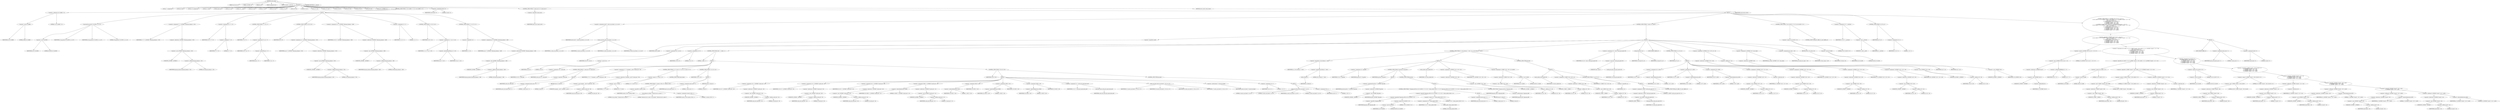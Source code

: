 digraph cache_insert {  
"1000121" [label = "(METHOD,cache_insert)" ]
"1000122" [label = "(PARAM,const char *a1)" ]
"1000123" [label = "(PARAM,_DWORD *a2)" ]
"1000124" [label = "(PARAM,int a3)" ]
"1000125" [label = "(PARAM,unsigned int a4)" ]
"1000126" [label = "(PARAM,unsigned __int16 a5)" ]
"1000127" [label = "(BLOCK,,)" ]
"1000128" [label = "(LOCAL,v7: unsigned int)" ]
"1000129" [label = "(LOCAL,v8: bool)" ]
"1000130" [label = "(LOCAL,v10: unsigned int)" ]
"1000131" [label = "(LOCAL,v11: bool)" ]
"1000132" [label = "(LOCAL,result: int)" ]
"1000133" [label = "(LOCAL,v14: int)" ]
"1000134" [label = "(LOCAL,v15: __int16)" ]
"1000135" [label = "(LOCAL,v16: int)" ]
"1000136" [label = "(LOCAL,v17: int)" ]
"1000137" [label = "(LOCAL,v18: int)" ]
"1000138" [label = "(LOCAL,v19: int)" ]
"1000139" [label = "(LOCAL,v20: int)" ]
"1000140" [label = "(LOCAL,v21: int)" ]
"1000141" [label = "(LOCAL,v22: int)" ]
"1000142" [label = "(LOCAL,v23: char *)" ]
"1000143" [label = "(LOCAL,v24: int)" ]
"1000144" [label = "(LOCAL,v25: int)" ]
"1000145" [label = "(LOCAL,v26: int)" ]
"1000146" [label = "(LOCAL,v29: int)" ]
"1000147" [label = "(LOCAL,v30: _DWORD [ 4 ])" ]
"1000148" [label = "(CONTROL_STRUCTURE,if ( (a5 & 0x980) != 0 ),if ( (a5 & 0x980) != 0 ))" ]
"1000149" [label = "(<operator>.notEquals,(a5 & 0x980) != 0)" ]
"1000150" [label = "(<operator>.and,a5 & 0x980)" ]
"1000151" [label = "(IDENTIFIER,a5,a5 & 0x980)" ]
"1000152" [label = "(LITERAL,0x980,a5 & 0x980)" ]
"1000153" [label = "(LITERAL,0,(a5 & 0x980) != 0)" ]
"1000154" [label = "(BLOCK,,)" ]
"1000155" [label = "(log_query,log_query(a5 | 0x10000, a1, a2, 0))" ]
"1000156" [label = "(<operator>.or,a5 | 0x10000)" ]
"1000157" [label = "(IDENTIFIER,a5,a5 | 0x10000)" ]
"1000158" [label = "(LITERAL,0x10000,a5 | 0x10000)" ]
"1000159" [label = "(IDENTIFIER,a1,log_query(a5 | 0x10000, a1, a2, 0))" ]
"1000160" [label = "(IDENTIFIER,a2,log_query(a5 | 0x10000, a1, a2, 0))" ]
"1000161" [label = "(LITERAL,0,log_query(a5 | 0x10000, a1, a2, 0))" ]
"1000162" [label = "(<operator>.assignment,v7 = *(_DWORD *)(dnsmasq_daemon + 252))" ]
"1000163" [label = "(IDENTIFIER,v7,v7 = *(_DWORD *)(dnsmasq_daemon + 252))" ]
"1000164" [label = "(<operator>.indirection,*(_DWORD *)(dnsmasq_daemon + 252))" ]
"1000165" [label = "(<operator>.cast,(_DWORD *)(dnsmasq_daemon + 252))" ]
"1000166" [label = "(UNKNOWN,_DWORD *,_DWORD *)" ]
"1000167" [label = "(<operator>.addition,dnsmasq_daemon + 252)" ]
"1000168" [label = "(IDENTIFIER,dnsmasq_daemon,dnsmasq_daemon + 252)" ]
"1000169" [label = "(LITERAL,252,dnsmasq_daemon + 252)" ]
"1000170" [label = "(<operator>.assignment,v8 = v7 != 0)" ]
"1000171" [label = "(IDENTIFIER,v8,v8 = v7 != 0)" ]
"1000172" [label = "(<operator>.notEquals,v7 != 0)" ]
"1000173" [label = "(IDENTIFIER,v7,v7 != 0)" ]
"1000174" [label = "(LITERAL,0,v7 != 0)" ]
"1000175" [label = "(CONTROL_STRUCTURE,if ( v7 ),if ( v7 ))" ]
"1000176" [label = "(IDENTIFIER,v7,if ( v7 ))" ]
"1000177" [label = "(<operator>.assignment,v8 = a4 > v7)" ]
"1000178" [label = "(IDENTIFIER,v8,v8 = a4 > v7)" ]
"1000179" [label = "(<operator>.greaterThan,a4 > v7)" ]
"1000180" [label = "(IDENTIFIER,a4,a4 > v7)" ]
"1000181" [label = "(IDENTIFIER,v7,a4 > v7)" ]
"1000182" [label = "(CONTROL_STRUCTURE,if ( v8 ),if ( v8 ))" ]
"1000183" [label = "(IDENTIFIER,v8,if ( v8 ))" ]
"1000184" [label = "(<operator>.assignment,a4 = *(_DWORD *)(dnsmasq_daemon + 252))" ]
"1000185" [label = "(IDENTIFIER,a4,a4 = *(_DWORD *)(dnsmasq_daemon + 252))" ]
"1000186" [label = "(<operator>.indirection,*(_DWORD *)(dnsmasq_daemon + 252))" ]
"1000187" [label = "(<operator>.cast,(_DWORD *)(dnsmasq_daemon + 252))" ]
"1000188" [label = "(UNKNOWN,_DWORD *,_DWORD *)" ]
"1000189" [label = "(<operator>.addition,dnsmasq_daemon + 252)" ]
"1000190" [label = "(IDENTIFIER,dnsmasq_daemon,dnsmasq_daemon + 252)" ]
"1000191" [label = "(LITERAL,252,dnsmasq_daemon + 252)" ]
"1000192" [label = "(<operator>.assignment,v10 = *(_DWORD *)(dnsmasq_daemon + 248))" ]
"1000193" [label = "(IDENTIFIER,v10,v10 = *(_DWORD *)(dnsmasq_daemon + 248))" ]
"1000194" [label = "(<operator>.indirection,*(_DWORD *)(dnsmasq_daemon + 248))" ]
"1000195" [label = "(<operator>.cast,(_DWORD *)(dnsmasq_daemon + 248))" ]
"1000196" [label = "(UNKNOWN,_DWORD *,_DWORD *)" ]
"1000197" [label = "(<operator>.addition,dnsmasq_daemon + 248)" ]
"1000198" [label = "(IDENTIFIER,dnsmasq_daemon,dnsmasq_daemon + 248)" ]
"1000199" [label = "(LITERAL,248,dnsmasq_daemon + 248)" ]
"1000200" [label = "(<operator>.assignment,v11 = 1)" ]
"1000201" [label = "(IDENTIFIER,v11,v11 = 1)" ]
"1000202" [label = "(LITERAL,1,v11 = 1)" ]
"1000203" [label = "(CONTROL_STRUCTURE,if ( v10 ),if ( v10 ))" ]
"1000204" [label = "(IDENTIFIER,v10,if ( v10 ))" ]
"1000205" [label = "(<operator>.assignment,v11 = a4 >= v10)" ]
"1000206" [label = "(IDENTIFIER,v11,v11 = a4 >= v10)" ]
"1000207" [label = "(<operator>.greaterEqualsThan,a4 >= v10)" ]
"1000208" [label = "(IDENTIFIER,a4,a4 >= v10)" ]
"1000209" [label = "(IDENTIFIER,v10,a4 >= v10)" ]
"1000210" [label = "(CONTROL_STRUCTURE,if ( !v11 ),if ( !v11 ))" ]
"1000211" [label = "(<operator>.logicalNot,!v11)" ]
"1000212" [label = "(IDENTIFIER,v11,!v11)" ]
"1000213" [label = "(<operator>.assignment,a4 = *(_DWORD *)(dnsmasq_daemon + 248))" ]
"1000214" [label = "(IDENTIFIER,a4,a4 = *(_DWORD *)(dnsmasq_daemon + 248))" ]
"1000215" [label = "(<operator>.indirection,*(_DWORD *)(dnsmasq_daemon + 248))" ]
"1000216" [label = "(<operator>.cast,(_DWORD *)(dnsmasq_daemon + 248))" ]
"1000217" [label = "(UNKNOWN,_DWORD *,_DWORD *)" ]
"1000218" [label = "(<operator>.addition,dnsmasq_daemon + 248)" ]
"1000219" [label = "(IDENTIFIER,dnsmasq_daemon,dnsmasq_daemon + 248)" ]
"1000220" [label = "(LITERAL,248,dnsmasq_daemon + 248)" ]
"1000221" [label = "(<operator>.assignment,result = 0)" ]
"1000222" [label = "(IDENTIFIER,result,result = 0)" ]
"1000223" [label = "(LITERAL,0,result = 0)" ]
"1000224" [label = "(CONTROL_STRUCTURE,if ( !insert_error ),if ( !insert_error ))" ]
"1000225" [label = "(<operator>.logicalNot,!insert_error)" ]
"1000226" [label = "(IDENTIFIER,insert_error,!insert_error)" ]
"1000227" [label = "(BLOCK,,)" ]
"1000228" [label = "(<operator>.assignment,result = cache_scan_free(a1, a2, a3, a5))" ]
"1000229" [label = "(IDENTIFIER,result,result = cache_scan_free(a1, a2, a3, a5))" ]
"1000230" [label = "(cache_scan_free,cache_scan_free(a1, a2, a3, a5))" ]
"1000231" [label = "(IDENTIFIER,a1,cache_scan_free(a1, a2, a3, a5))" ]
"1000232" [label = "(IDENTIFIER,a2,cache_scan_free(a1, a2, a3, a5))" ]
"1000233" [label = "(IDENTIFIER,a3,cache_scan_free(a1, a2, a3, a5))" ]
"1000234" [label = "(IDENTIFIER,a5,cache_scan_free(a1, a2, a3, a5))" ]
"1000235" [label = "(CONTROL_STRUCTURE,if ( !result ),if ( !result ))" ]
"1000236" [label = "(<operator>.logicalNot,!result)" ]
"1000237" [label = "(IDENTIFIER,result,!result)" ]
"1000238" [label = "(BLOCK,,)" ]
"1000239" [label = "(<operator>.assignment,v29 = a5 & 4)" ]
"1000240" [label = "(IDENTIFIER,v29,v29 = a5 & 4)" ]
"1000241" [label = "(<operator>.and,a5 & 4)" ]
"1000242" [label = "(IDENTIFIER,a5,a5 & 4)" ]
"1000243" [label = "(LITERAL,4,a5 & 4)" ]
"1000244" [label = "(<operator>.assignment,v14 = 0)" ]
"1000245" [label = "(IDENTIFIER,v14,v14 = 0)" ]
"1000246" [label = "(LITERAL,0,v14 = 0)" ]
"1000247" [label = "(CONTROL_STRUCTURE,while ( 1 ),while ( 1 ))" ]
"1000248" [label = "(LITERAL,1,while ( 1 ))" ]
"1000249" [label = "(BLOCK,,)" ]
"1000250" [label = "(<operator>.assignment,v16 = cache_tail)" ]
"1000251" [label = "(IDENTIFIER,v16,v16 = cache_tail)" ]
"1000252" [label = "(IDENTIFIER,cache_tail,v16 = cache_tail)" ]
"1000253" [label = "(CONTROL_STRUCTURE,if ( !cache_tail ),if ( !cache_tail ))" ]
"1000254" [label = "(<operator>.logicalNot,!cache_tail)" ]
"1000255" [label = "(IDENTIFIER,cache_tail,!cache_tail)" ]
"1000256" [label = "(BLOCK,,)" ]
"1000257" [label = "(<operator>.assignment,insert_error = 1)" ]
"1000258" [label = "(IDENTIFIER,insert_error,insert_error = 1)" ]
"1000259" [label = "(LITERAL,1,insert_error = 1)" ]
"1000260" [label = "(RETURN,return 0;,return 0;)" ]
"1000261" [label = "(LITERAL,0,return 0;)" ]
"1000262" [label = "(<operator>.assignment,v17 = *(unsigned __int16 *)(cache_tail + 36))" ]
"1000263" [label = "(IDENTIFIER,v17,v17 = *(unsigned __int16 *)(cache_tail + 36))" ]
"1000264" [label = "(<operator>.indirection,*(unsigned __int16 *)(cache_tail + 36))" ]
"1000265" [label = "(<operator>.cast,(unsigned __int16 *)(cache_tail + 36))" ]
"1000266" [label = "(UNKNOWN,unsigned __int16 *,unsigned __int16 *)" ]
"1000267" [label = "(<operator>.addition,cache_tail + 36)" ]
"1000268" [label = "(IDENTIFIER,cache_tail,cache_tail + 36)" ]
"1000269" [label = "(LITERAL,36,cache_tail + 36)" ]
"1000270" [label = "(CONTROL_STRUCTURE,if ( (v17 & 0xC) == 0 ),if ( (v17 & 0xC) == 0 ))" ]
"1000271" [label = "(<operator>.equals,(v17 & 0xC) == 0)" ]
"1000272" [label = "(<operator>.and,v17 & 0xC)" ]
"1000273" [label = "(IDENTIFIER,v17,v17 & 0xC)" ]
"1000274" [label = "(LITERAL,0xC,v17 & 0xC)" ]
"1000275" [label = "(LITERAL,0,(v17 & 0xC) == 0)" ]
"1000276" [label = "(CONTROL_STRUCTURE,break;,break;)" ]
"1000277" [label = "(CONTROL_STRUCTURE,if ( v14 ),if ( v14 ))" ]
"1000278" [label = "(IDENTIFIER,v14,if ( v14 ))" ]
"1000279" [label = "(BLOCK,,)" ]
"1000280" [label = "(CONTROL_STRUCTURE,if ( !warned_11054 ),if ( !warned_11054 ))" ]
"1000281" [label = "(<operator>.logicalNot,!warned_11054)" ]
"1000282" [label = "(IDENTIFIER,warned_11054,!warned_11054)" ]
"1000283" [label = "(BLOCK,,)" ]
"1000284" [label = "(my_syslog,my_syslog(3, \"Internal error in cache.\"))" ]
"1000285" [label = "(LITERAL,3,my_syslog(3, \"Internal error in cache.\"))" ]
"1000286" [label = "(LITERAL,\"Internal error in cache.\",my_syslog(3, \"Internal error in cache.\"))" ]
"1000287" [label = "(<operator>.assignment,warned_11054 = 1)" ]
"1000288" [label = "(IDENTIFIER,warned_11054,warned_11054 = 1)" ]
"1000289" [label = "(LITERAL,1,warned_11054 = 1)" ]
"1000290" [label = "(<operator>.assignment,insert_error = 1)" ]
"1000291" [label = "(IDENTIFIER,insert_error,insert_error = 1)" ]
"1000292" [label = "(LITERAL,1,insert_error = 1)" ]
"1000293" [label = "(RETURN,return 0;,return 0;)" ]
"1000294" [label = "(LITERAL,0,return 0;)" ]
"1000295" [label = "(CONTROL_STRUCTURE,if ( v29 ),if ( v29 ))" ]
"1000296" [label = "(IDENTIFIER,v29,if ( v29 ))" ]
"1000297" [label = "(BLOCK,,)" ]
"1000298" [label = "(<operator>.assignment,v18 = *(_DWORD *)(cache_tail + 16))" ]
"1000299" [label = "(IDENTIFIER,v18,v18 = *(_DWORD *)(cache_tail + 16))" ]
"1000300" [label = "(<operator>.indirection,*(_DWORD *)(cache_tail + 16))" ]
"1000301" [label = "(<operator>.cast,(_DWORD *)(cache_tail + 16))" ]
"1000302" [label = "(UNKNOWN,_DWORD *,_DWORD *)" ]
"1000303" [label = "(<operator>.addition,cache_tail + 16)" ]
"1000304" [label = "(IDENTIFIER,cache_tail,cache_tail + 16)" ]
"1000305" [label = "(LITERAL,16,cache_tail + 16)" ]
"1000306" [label = "(<operator>.assignment,v19 = *(_DWORD *)(cache_tail + 20))" ]
"1000307" [label = "(IDENTIFIER,v19,v19 = *(_DWORD *)(cache_tail + 20))" ]
"1000308" [label = "(<operator>.indirection,*(_DWORD *)(cache_tail + 20))" ]
"1000309" [label = "(<operator>.cast,(_DWORD *)(cache_tail + 20))" ]
"1000310" [label = "(UNKNOWN,_DWORD *,_DWORD *)" ]
"1000311" [label = "(<operator>.addition,cache_tail + 20)" ]
"1000312" [label = "(IDENTIFIER,cache_tail,cache_tail + 20)" ]
"1000313" [label = "(LITERAL,20,cache_tail + 20)" ]
"1000314" [label = "(<operator>.assignment,v20 = *(_DWORD *)(cache_tail + 24))" ]
"1000315" [label = "(IDENTIFIER,v20,v20 = *(_DWORD *)(cache_tail + 24))" ]
"1000316" [label = "(<operator>.indirection,*(_DWORD *)(cache_tail + 24))" ]
"1000317" [label = "(<operator>.cast,(_DWORD *)(cache_tail + 24))" ]
"1000318" [label = "(UNKNOWN,_DWORD *,_DWORD *)" ]
"1000319" [label = "(<operator>.addition,cache_tail + 24)" ]
"1000320" [label = "(IDENTIFIER,cache_tail,cache_tail + 24)" ]
"1000321" [label = "(LITERAL,24,cache_tail + 24)" ]
"1000322" [label = "(<operator>.assignment,v30[0] = *(_DWORD *)(cache_tail + 12))" ]
"1000323" [label = "(<operator>.indirectIndexAccess,v30[0])" ]
"1000324" [label = "(IDENTIFIER,v30,v30[0] = *(_DWORD *)(cache_tail + 12))" ]
"1000325" [label = "(LITERAL,0,v30[0] = *(_DWORD *)(cache_tail + 12))" ]
"1000326" [label = "(<operator>.indirection,*(_DWORD *)(cache_tail + 12))" ]
"1000327" [label = "(<operator>.cast,(_DWORD *)(cache_tail + 12))" ]
"1000328" [label = "(UNKNOWN,_DWORD *,_DWORD *)" ]
"1000329" [label = "(<operator>.addition,cache_tail + 12)" ]
"1000330" [label = "(IDENTIFIER,cache_tail,cache_tail + 12)" ]
"1000331" [label = "(LITERAL,12,cache_tail + 12)" ]
"1000332" [label = "(<operator>.assignment,v30[1] = v18)" ]
"1000333" [label = "(<operator>.indirectIndexAccess,v30[1])" ]
"1000334" [label = "(IDENTIFIER,v30,v30[1] = v18)" ]
"1000335" [label = "(LITERAL,1,v30[1] = v18)" ]
"1000336" [label = "(IDENTIFIER,v18,v30[1] = v18)" ]
"1000337" [label = "(<operator>.assignment,v30[2] = v19)" ]
"1000338" [label = "(<operator>.indirectIndexAccess,v30[2])" ]
"1000339" [label = "(IDENTIFIER,v30,v30[2] = v19)" ]
"1000340" [label = "(LITERAL,2,v30[2] = v19)" ]
"1000341" [label = "(IDENTIFIER,v19,v30[2] = v19)" ]
"1000342" [label = "(<operator>.assignment,v30[3] = v20)" ]
"1000343" [label = "(<operator>.indirectIndexAccess,v30[3])" ]
"1000344" [label = "(IDENTIFIER,v30,v30[3] = v20)" ]
"1000345" [label = "(LITERAL,3,v30[3] = v20)" ]
"1000346" [label = "(IDENTIFIER,v20,v30[3] = v20)" ]
"1000347" [label = "(<operator>.assignment,v21 = cache_get_name(cache_tail))" ]
"1000348" [label = "(IDENTIFIER,v21,v21 = cache_get_name(cache_tail))" ]
"1000349" [label = "(cache_get_name,cache_get_name(cache_tail))" ]
"1000350" [label = "(IDENTIFIER,cache_tail,cache_get_name(cache_tail))" ]
"1000351" [label = "(cache_scan_free,cache_scan_free(v21, v30, a3, v17))" ]
"1000352" [label = "(IDENTIFIER,v21,cache_scan_free(v21, v30, a3, v17))" ]
"1000353" [label = "(IDENTIFIER,v30,cache_scan_free(v21, v30, a3, v17))" ]
"1000354" [label = "(IDENTIFIER,a3,cache_scan_free(v21, v30, a3, v17))" ]
"1000355" [label = "(IDENTIFIER,v17,cache_scan_free(v21, v30, a3, v17))" ]
"1000356" [label = "(<operator>.preIncrement,++cache_live_freed)" ]
"1000357" [label = "(IDENTIFIER,cache_live_freed,++cache_live_freed)" ]
"1000358" [label = "(<operator>.assignment,v14 = 1)" ]
"1000359" [label = "(IDENTIFIER,v14,v14 = 1)" ]
"1000360" [label = "(LITERAL,1,v14 = 1)" ]
"1000361" [label = "(CONTROL_STRUCTURE,else,else)" ]
"1000362" [label = "(BLOCK,,)" ]
"1000363" [label = "(cache_scan_free,cache_scan_free(0, 0, a3, 0))" ]
"1000364" [label = "(LITERAL,0,cache_scan_free(0, 0, a3, 0))" ]
"1000365" [label = "(LITERAL,0,cache_scan_free(0, 0, a3, 0))" ]
"1000366" [label = "(IDENTIFIER,a3,cache_scan_free(0, 0, a3, 0))" ]
"1000367" [label = "(LITERAL,0,cache_scan_free(0, 0, a3, 0))" ]
"1000368" [label = "(<operator>.assignment,v29 = 1)" ]
"1000369" [label = "(IDENTIFIER,v29,v29 = 1)" ]
"1000370" [label = "(LITERAL,1,v29 = 1)" ]
"1000371" [label = "(CONTROL_STRUCTURE,if ( a1 && strlen(a1) > 0x31 ),if ( a1 && strlen(a1) > 0x31 ))" ]
"1000372" [label = "(<operator>.logicalAnd,a1 && strlen(a1) > 0x31)" ]
"1000373" [label = "(IDENTIFIER,a1,a1 && strlen(a1) > 0x31)" ]
"1000374" [label = "(<operator>.greaterThan,strlen(a1) > 0x31)" ]
"1000375" [label = "(strlen,strlen(a1))" ]
"1000376" [label = "(IDENTIFIER,a1,strlen(a1))" ]
"1000377" [label = "(LITERAL,0x31,strlen(a1) > 0x31)" ]
"1000378" [label = "(BLOCK,,)" ]
"1000379" [label = "(<operator>.assignment,v22 = big_free)" ]
"1000380" [label = "(IDENTIFIER,v22,v22 = big_free)" ]
"1000381" [label = "(IDENTIFIER,big_free,v22 = big_free)" ]
"1000382" [label = "(CONTROL_STRUCTURE,if ( big_free ),if ( big_free ))" ]
"1000383" [label = "(IDENTIFIER,big_free,if ( big_free ))" ]
"1000384" [label = "(BLOCK,,)" ]
"1000385" [label = "(<operator>.assignment,big_free = *(_DWORD *)big_free)" ]
"1000386" [label = "(IDENTIFIER,big_free,big_free = *(_DWORD *)big_free)" ]
"1000387" [label = "(<operator>.indirection,*(_DWORD *)big_free)" ]
"1000388" [label = "(<operator>.cast,(_DWORD *)big_free)" ]
"1000389" [label = "(UNKNOWN,_DWORD *,_DWORD *)" ]
"1000390" [label = "(IDENTIFIER,big_free,(_DWORD *)big_free)" ]
"1000391" [label = "(CONTROL_STRUCTURE,else,else)" ]
"1000392" [label = "(BLOCK,,)" ]
"1000393" [label = "(CONTROL_STRUCTURE,if ( !bignames_left && (a5 & 0x5000) == 0 || (v22 = whine_malloc(1028)) == 0 ),if ( !bignames_left && (a5 & 0x5000) == 0 || (v22 = whine_malloc(1028)) == 0 ))" ]
"1000394" [label = "(<operator>.logicalOr,!bignames_left && (a5 & 0x5000) == 0 || (v22 = whine_malloc(1028)) == 0)" ]
"1000395" [label = "(<operator>.logicalAnd,!bignames_left && (a5 & 0x5000) == 0)" ]
"1000396" [label = "(<operator>.logicalNot,!bignames_left)" ]
"1000397" [label = "(IDENTIFIER,bignames_left,!bignames_left)" ]
"1000398" [label = "(<operator>.equals,(a5 & 0x5000) == 0)" ]
"1000399" [label = "(<operator>.and,a5 & 0x5000)" ]
"1000400" [label = "(IDENTIFIER,a5,a5 & 0x5000)" ]
"1000401" [label = "(LITERAL,0x5000,a5 & 0x5000)" ]
"1000402" [label = "(LITERAL,0,(a5 & 0x5000) == 0)" ]
"1000403" [label = "(<operator>.equals,(v22 = whine_malloc(1028)) == 0)" ]
"1000404" [label = "(<operator>.assignment,v22 = whine_malloc(1028))" ]
"1000405" [label = "(IDENTIFIER,v22,v22 = whine_malloc(1028))" ]
"1000406" [label = "(whine_malloc,whine_malloc(1028))" ]
"1000407" [label = "(LITERAL,1028,whine_malloc(1028))" ]
"1000408" [label = "(LITERAL,0,(v22 = whine_malloc(1028)) == 0)" ]
"1000409" [label = "(BLOCK,,)" ]
"1000410" [label = "(<operator>.assignment,insert_error = 1)" ]
"1000411" [label = "(IDENTIFIER,insert_error,insert_error = 1)" ]
"1000412" [label = "(LITERAL,1,insert_error = 1)" ]
"1000413" [label = "(RETURN,return 0;,return 0;)" ]
"1000414" [label = "(LITERAL,0,return 0;)" ]
"1000415" [label = "(CONTROL_STRUCTURE,if ( bignames_left ),if ( bignames_left ))" ]
"1000416" [label = "(IDENTIFIER,bignames_left,if ( bignames_left ))" ]
"1000417" [label = "(<operator>.preDecrement,--bignames_left)" ]
"1000418" [label = "(IDENTIFIER,bignames_left,--bignames_left)" ]
"1000419" [label = "(cache_unlink,cache_unlink(v16))" ]
"1000420" [label = "(IDENTIFIER,v16,cache_unlink(v16))" ]
"1000421" [label = "(<operator>.assignment,*(_DWORD *)(v16 + 40) = v22)" ]
"1000422" [label = "(<operator>.indirection,*(_DWORD *)(v16 + 40))" ]
"1000423" [label = "(<operator>.cast,(_DWORD *)(v16 + 40))" ]
"1000424" [label = "(UNKNOWN,_DWORD *,_DWORD *)" ]
"1000425" [label = "(<operator>.addition,v16 + 40)" ]
"1000426" [label = "(IDENTIFIER,v16,v16 + 40)" ]
"1000427" [label = "(LITERAL,40,v16 + 40)" ]
"1000428" [label = "(IDENTIFIER,v22,*(_DWORD *)(v16 + 40) = v22)" ]
"1000429" [label = "(<operator>.assignment,*(_WORD *)(v16 + 36) = a5 | 0x200)" ]
"1000430" [label = "(<operator>.indirection,*(_WORD *)(v16 + 36))" ]
"1000431" [label = "(<operator>.cast,(_WORD *)(v16 + 36))" ]
"1000432" [label = "(UNKNOWN,_WORD *,_WORD *)" ]
"1000433" [label = "(<operator>.addition,v16 + 36)" ]
"1000434" [label = "(IDENTIFIER,v16,v16 + 36)" ]
"1000435" [label = "(LITERAL,36,v16 + 36)" ]
"1000436" [label = "(<operator>.or,a5 | 0x200)" ]
"1000437" [label = "(IDENTIFIER,a5,a5 | 0x200)" ]
"1000438" [label = "(LITERAL,0x200,a5 | 0x200)" ]
"1000439" [label = "(CONTROL_STRUCTURE,else,else)" ]
"1000440" [label = "(BLOCK,,)" ]
"1000441" [label = "(cache_unlink,cache_unlink(v16))" ]
"1000442" [label = "(IDENTIFIER,v16,cache_unlink(v16))" ]
"1000443" [label = "(<operator>.assignment,*(_WORD *)(v16 + 36) = a5)" ]
"1000444" [label = "(<operator>.indirection,*(_WORD *)(v16 + 36))" ]
"1000445" [label = "(<operator>.cast,(_WORD *)(v16 + 36))" ]
"1000446" [label = "(UNKNOWN,_WORD *,_WORD *)" ]
"1000447" [label = "(<operator>.addition,v16 + 36)" ]
"1000448" [label = "(IDENTIFIER,v16,v16 + 36)" ]
"1000449" [label = "(LITERAL,36,v16 + 36)" ]
"1000450" [label = "(IDENTIFIER,a5,*(_WORD *)(v16 + 36) = a5)" ]
"1000451" [label = "(CONTROL_STRUCTURE,if ( !a1 ),if ( !a1 ))" ]
"1000452" [label = "(<operator>.logicalNot,!a1)" ]
"1000453" [label = "(IDENTIFIER,a1,!a1)" ]
"1000454" [label = "(BLOCK,,)" ]
"1000455" [label = "(<operator>.assignment,*(_BYTE *)cache_get_name(v16) = 0)" ]
"1000456" [label = "(<operator>.indirection,*(_BYTE *)cache_get_name(v16))" ]
"1000457" [label = "(<operator>.cast,(_BYTE *)cache_get_name(v16))" ]
"1000458" [label = "(UNKNOWN,_BYTE *,_BYTE *)" ]
"1000459" [label = "(cache_get_name,cache_get_name(v16))" ]
"1000460" [label = "(IDENTIFIER,v16,cache_get_name(v16))" ]
"1000461" [label = "(LITERAL,0,*(_BYTE *)cache_get_name(v16) = 0)" ]
"1000462" [label = "(CONTROL_STRUCTURE,goto LABEL_55;,goto LABEL_55;)" ]
"1000463" [label = "(<operator>.assignment,v23 = (char *)cache_get_name(v16))" ]
"1000464" [label = "(IDENTIFIER,v23,v23 = (char *)cache_get_name(v16))" ]
"1000465" [label = "(<operator>.cast,(char *)cache_get_name(v16))" ]
"1000466" [label = "(UNKNOWN,char *,char *)" ]
"1000467" [label = "(cache_get_name,cache_get_name(v16))" ]
"1000468" [label = "(IDENTIFIER,v16,cache_get_name(v16))" ]
"1000469" [label = "(strcpy,strcpy(v23, a1))" ]
"1000470" [label = "(IDENTIFIER,v23,strcpy(v23, a1))" ]
"1000471" [label = "(IDENTIFIER,a1,strcpy(v23, a1))" ]
"1000472" [label = "(JUMP_TARGET,LABEL_55)" ]
"1000473" [label = "(CONTROL_STRUCTURE,if ( a2 ),if ( a2 ))" ]
"1000474" [label = "(IDENTIFIER,a2,if ( a2 ))" ]
"1000475" [label = "(BLOCK,,)" ]
"1000476" [label = "(<operator>.assignment,v24 = a2[1])" ]
"1000477" [label = "(IDENTIFIER,v24,v24 = a2[1])" ]
"1000478" [label = "(<operator>.indirectIndexAccess,a2[1])" ]
"1000479" [label = "(IDENTIFIER,a2,v24 = a2[1])" ]
"1000480" [label = "(LITERAL,1,v24 = a2[1])" ]
"1000481" [label = "(<operator>.assignment,v25 = a2[2])" ]
"1000482" [label = "(IDENTIFIER,v25,v25 = a2[2])" ]
"1000483" [label = "(<operator>.indirectIndexAccess,a2[2])" ]
"1000484" [label = "(IDENTIFIER,a2,v25 = a2[2])" ]
"1000485" [label = "(LITERAL,2,v25 = a2[2])" ]
"1000486" [label = "(<operator>.assignment,v26 = a2[3])" ]
"1000487" [label = "(IDENTIFIER,v26,v26 = a2[3])" ]
"1000488" [label = "(<operator>.indirectIndexAccess,a2[3])" ]
"1000489" [label = "(IDENTIFIER,a2,v26 = a2[3])" ]
"1000490" [label = "(LITERAL,3,v26 = a2[3])" ]
"1000491" [label = "(<operator>.assignment,*(_DWORD *)(v16 + 12) = *a2)" ]
"1000492" [label = "(<operator>.indirection,*(_DWORD *)(v16 + 12))" ]
"1000493" [label = "(<operator>.cast,(_DWORD *)(v16 + 12))" ]
"1000494" [label = "(UNKNOWN,_DWORD *,_DWORD *)" ]
"1000495" [label = "(<operator>.addition,v16 + 12)" ]
"1000496" [label = "(IDENTIFIER,v16,v16 + 12)" ]
"1000497" [label = "(LITERAL,12,v16 + 12)" ]
"1000498" [label = "(<operator>.indirection,*a2)" ]
"1000499" [label = "(IDENTIFIER,a2,*(_DWORD *)(v16 + 12) = *a2)" ]
"1000500" [label = "(<operator>.assignment,*(_DWORD *)(v16 + 16) = v24)" ]
"1000501" [label = "(<operator>.indirection,*(_DWORD *)(v16 + 16))" ]
"1000502" [label = "(<operator>.cast,(_DWORD *)(v16 + 16))" ]
"1000503" [label = "(UNKNOWN,_DWORD *,_DWORD *)" ]
"1000504" [label = "(<operator>.addition,v16 + 16)" ]
"1000505" [label = "(IDENTIFIER,v16,v16 + 16)" ]
"1000506" [label = "(LITERAL,16,v16 + 16)" ]
"1000507" [label = "(IDENTIFIER,v24,*(_DWORD *)(v16 + 16) = v24)" ]
"1000508" [label = "(<operator>.assignment,*(_DWORD *)(v16 + 20) = v25)" ]
"1000509" [label = "(<operator>.indirection,*(_DWORD *)(v16 + 20))" ]
"1000510" [label = "(<operator>.cast,(_DWORD *)(v16 + 20))" ]
"1000511" [label = "(UNKNOWN,_DWORD *,_DWORD *)" ]
"1000512" [label = "(<operator>.addition,v16 + 20)" ]
"1000513" [label = "(IDENTIFIER,v16,v16 + 20)" ]
"1000514" [label = "(LITERAL,20,v16 + 20)" ]
"1000515" [label = "(IDENTIFIER,v25,*(_DWORD *)(v16 + 20) = v25)" ]
"1000516" [label = "(<operator>.assignment,*(_DWORD *)(v16 + 24) = v26)" ]
"1000517" [label = "(<operator>.indirection,*(_DWORD *)(v16 + 24))" ]
"1000518" [label = "(<operator>.cast,(_DWORD *)(v16 + 24))" ]
"1000519" [label = "(UNKNOWN,_DWORD *,_DWORD *)" ]
"1000520" [label = "(<operator>.addition,v16 + 24)" ]
"1000521" [label = "(IDENTIFIER,v16,v16 + 24)" ]
"1000522" [label = "(LITERAL,24,v16 + 24)" ]
"1000523" [label = "(IDENTIFIER,v26,*(_DWORD *)(v16 + 24) = v26)" ]
"1000524" [label = "(<operator>.assignment,*(_DWORD *)(v16 + 28) = a3 + a4)" ]
"1000525" [label = "(<operator>.indirection,*(_DWORD *)(v16 + 28))" ]
"1000526" [label = "(<operator>.cast,(_DWORD *)(v16 + 28))" ]
"1000527" [label = "(UNKNOWN,_DWORD *,_DWORD *)" ]
"1000528" [label = "(<operator>.addition,v16 + 28)" ]
"1000529" [label = "(IDENTIFIER,v16,v16 + 28)" ]
"1000530" [label = "(LITERAL,28,v16 + 28)" ]
"1000531" [label = "(<operator>.addition,a3 + a4)" ]
"1000532" [label = "(IDENTIFIER,a3,a3 + a4)" ]
"1000533" [label = "(IDENTIFIER,a4,a3 + a4)" ]
"1000534" [label = "(<operator>.assignment,*(_DWORD *)v16 = new_chain)" ]
"1000535" [label = "(<operator>.indirection,*(_DWORD *)v16)" ]
"1000536" [label = "(<operator>.cast,(_DWORD *)v16)" ]
"1000537" [label = "(UNKNOWN,_DWORD *,_DWORD *)" ]
"1000538" [label = "(IDENTIFIER,v16,(_DWORD *)v16)" ]
"1000539" [label = "(IDENTIFIER,new_chain,*(_DWORD *)v16 = new_chain)" ]
"1000540" [label = "(<operator>.assignment,new_chain = v16)" ]
"1000541" [label = "(IDENTIFIER,new_chain,new_chain = v16)" ]
"1000542" [label = "(IDENTIFIER,v16,new_chain = v16)" ]
"1000543" [label = "(RETURN,return v16;,return v16;)" ]
"1000544" [label = "(IDENTIFIER,v16,return v16;)" ]
"1000545" [label = "(CONTROL_STRUCTURE,if ( (a5 & 0x180) == 0 ),if ( (a5 & 0x180) == 0 ))" ]
"1000546" [label = "(<operator>.equals,(a5 & 0x180) == 0)" ]
"1000547" [label = "(<operator>.and,a5 & 0x180)" ]
"1000548" [label = "(IDENTIFIER,a5,a5 & 0x180)" ]
"1000549" [label = "(LITERAL,0x180,a5 & 0x180)" ]
"1000550" [label = "(LITERAL,0,(a5 & 0x180) == 0)" ]
"1000551" [label = "(CONTROL_STRUCTURE,goto LABEL_32;,goto LABEL_32;)" ]
"1000552" [label = "(<operator>.assignment,v15 = (__int16)a2)" ]
"1000553" [label = "(IDENTIFIER,v15,v15 = (__int16)a2)" ]
"1000554" [label = "(<operator>.cast,(__int16)a2)" ]
"1000555" [label = "(UNKNOWN,__int16,__int16)" ]
"1000556" [label = "(IDENTIFIER,a2,(__int16)a2)" ]
"1000557" [label = "(CONTROL_STRUCTURE,if ( a2 ),if ( a2 ))" ]
"1000558" [label = "(IDENTIFIER,a2,if ( a2 ))" ]
"1000559" [label = "(<operator>.assignment,v15 = 1)" ]
"1000560" [label = "(IDENTIFIER,v15,v15 = 1)" ]
"1000561" [label = "(LITERAL,1,v15 = 1)" ]
"1000562" [label = "(CONTROL_STRUCTURE,if ( (*(_DWORD *)&v15 & (a5 >> 3)) == 0\n      || ((a5 & 0x80) == 0 || (*(_WORD *)(result + 36) & 0x80) == 0 || *(_DWORD *)(result + 12) != *a2)\n      && ((a5 & 0x100) == 0\n       || (*(_WORD *)(result + 36) & 0x100) == 0\n       || *(_DWORD *)(result + 12) != *a2\n       || *(_DWORD *)(result + 16) != a2[1]\n       || *(_DWORD *)(result + 20) != a2[2]\n       || *(_DWORD *)(result + 24) != a2[3]) ),if ( (*(_DWORD *)&v15 & (a5 >> 3)) == 0\n      || ((a5 & 0x80) == 0 || (*(_WORD *)(result + 36) & 0x80) == 0 || *(_DWORD *)(result + 12) != *a2)\n      && ((a5 & 0x100) == 0\n       || (*(_WORD *)(result + 36) & 0x100) == 0\n       || *(_DWORD *)(result + 12) != *a2\n       || *(_DWORD *)(result + 16) != a2[1]\n       || *(_DWORD *)(result + 20) != a2[2]\n       || *(_DWORD *)(result + 24) != a2[3]) ))" ]
"1000563" [label = "(<operator>.logicalOr,(*(_DWORD *)&v15 & (a5 >> 3)) == 0\n      || ((a5 & 0x80) == 0 || (*(_WORD *)(result + 36) & 0x80) == 0 || *(_DWORD *)(result + 12) != *a2)\n      && ((a5 & 0x100) == 0\n       || (*(_WORD *)(result + 36) & 0x100) == 0\n       || *(_DWORD *)(result + 12) != *a2\n       || *(_DWORD *)(result + 16) != a2[1]\n       || *(_DWORD *)(result + 20) != a2[2]\n       || *(_DWORD *)(result + 24) != a2[3]))" ]
"1000564" [label = "(<operator>.equals,(*(_DWORD *)&v15 & (a5 >> 3)) == 0)" ]
"1000565" [label = "(<operator>.and,*(_DWORD *)&v15 & (a5 >> 3))" ]
"1000566" [label = "(<operator>.indirection,*(_DWORD *)&v15)" ]
"1000567" [label = "(<operator>.cast,(_DWORD *)&v15)" ]
"1000568" [label = "(UNKNOWN,_DWORD *,_DWORD *)" ]
"1000569" [label = "(<operator>.addressOf,&v15)" ]
"1000570" [label = "(IDENTIFIER,v15,(_DWORD *)&v15)" ]
"1000571" [label = "(<operator>.arithmeticShiftRight,a5 >> 3)" ]
"1000572" [label = "(IDENTIFIER,a5,a5 >> 3)" ]
"1000573" [label = "(LITERAL,3,a5 >> 3)" ]
"1000574" [label = "(LITERAL,0,(*(_DWORD *)&v15 & (a5 >> 3)) == 0)" ]
"1000575" [label = "(<operator>.logicalAnd,((a5 & 0x80) == 0 || (*(_WORD *)(result + 36) & 0x80) == 0 || *(_DWORD *)(result + 12) != *a2)\n      && ((a5 & 0x100) == 0\n       || (*(_WORD *)(result + 36) & 0x100) == 0\n       || *(_DWORD *)(result + 12) != *a2\n       || *(_DWORD *)(result + 16) != a2[1]\n       || *(_DWORD *)(result + 20) != a2[2]\n       || *(_DWORD *)(result + 24) != a2[3]))" ]
"1000576" [label = "(<operator>.logicalOr,(a5 & 0x80) == 0 || (*(_WORD *)(result + 36) & 0x80) == 0 || *(_DWORD *)(result + 12) != *a2)" ]
"1000577" [label = "(<operator>.equals,(a5 & 0x80) == 0)" ]
"1000578" [label = "(<operator>.and,a5 & 0x80)" ]
"1000579" [label = "(IDENTIFIER,a5,a5 & 0x80)" ]
"1000580" [label = "(LITERAL,0x80,a5 & 0x80)" ]
"1000581" [label = "(LITERAL,0,(a5 & 0x80) == 0)" ]
"1000582" [label = "(<operator>.logicalOr,(*(_WORD *)(result + 36) & 0x80) == 0 || *(_DWORD *)(result + 12) != *a2)" ]
"1000583" [label = "(<operator>.equals,(*(_WORD *)(result + 36) & 0x80) == 0)" ]
"1000584" [label = "(<operator>.and,*(_WORD *)(result + 36) & 0x80)" ]
"1000585" [label = "(<operator>.indirection,*(_WORD *)(result + 36))" ]
"1000586" [label = "(<operator>.cast,(_WORD *)(result + 36))" ]
"1000587" [label = "(UNKNOWN,_WORD *,_WORD *)" ]
"1000588" [label = "(<operator>.addition,result + 36)" ]
"1000589" [label = "(IDENTIFIER,result,result + 36)" ]
"1000590" [label = "(LITERAL,36,result + 36)" ]
"1000591" [label = "(LITERAL,0x80,*(_WORD *)(result + 36) & 0x80)" ]
"1000592" [label = "(LITERAL,0,(*(_WORD *)(result + 36) & 0x80) == 0)" ]
"1000593" [label = "(<operator>.notEquals,*(_DWORD *)(result + 12) != *a2)" ]
"1000594" [label = "(<operator>.indirection,*(_DWORD *)(result + 12))" ]
"1000595" [label = "(<operator>.cast,(_DWORD *)(result + 12))" ]
"1000596" [label = "(UNKNOWN,_DWORD *,_DWORD *)" ]
"1000597" [label = "(<operator>.addition,result + 12)" ]
"1000598" [label = "(IDENTIFIER,result,result + 12)" ]
"1000599" [label = "(LITERAL,12,result + 12)" ]
"1000600" [label = "(<operator>.indirection,*a2)" ]
"1000601" [label = "(IDENTIFIER,a2,*(_DWORD *)(result + 12) != *a2)" ]
"1000602" [label = "(<operator>.logicalOr,(a5 & 0x100) == 0\n       || (*(_WORD *)(result + 36) & 0x100) == 0\n       || *(_DWORD *)(result + 12) != *a2\n       || *(_DWORD *)(result + 16) != a2[1]\n       || *(_DWORD *)(result + 20) != a2[2]\n       || *(_DWORD *)(result + 24) != a2[3])" ]
"1000603" [label = "(<operator>.equals,(a5 & 0x100) == 0)" ]
"1000604" [label = "(<operator>.and,a5 & 0x100)" ]
"1000605" [label = "(IDENTIFIER,a5,a5 & 0x100)" ]
"1000606" [label = "(LITERAL,0x100,a5 & 0x100)" ]
"1000607" [label = "(LITERAL,0,(a5 & 0x100) == 0)" ]
"1000608" [label = "(<operator>.logicalOr,(*(_WORD *)(result + 36) & 0x100) == 0\n       || *(_DWORD *)(result + 12) != *a2\n       || *(_DWORD *)(result + 16) != a2[1]\n       || *(_DWORD *)(result + 20) != a2[2]\n       || *(_DWORD *)(result + 24) != a2[3])" ]
"1000609" [label = "(<operator>.equals,(*(_WORD *)(result + 36) & 0x100) == 0)" ]
"1000610" [label = "(<operator>.and,*(_WORD *)(result + 36) & 0x100)" ]
"1000611" [label = "(<operator>.indirection,*(_WORD *)(result + 36))" ]
"1000612" [label = "(<operator>.cast,(_WORD *)(result + 36))" ]
"1000613" [label = "(UNKNOWN,_WORD *,_WORD *)" ]
"1000614" [label = "(<operator>.addition,result + 36)" ]
"1000615" [label = "(IDENTIFIER,result,result + 36)" ]
"1000616" [label = "(LITERAL,36,result + 36)" ]
"1000617" [label = "(LITERAL,0x100,*(_WORD *)(result + 36) & 0x100)" ]
"1000618" [label = "(LITERAL,0,(*(_WORD *)(result + 36) & 0x100) == 0)" ]
"1000619" [label = "(<operator>.logicalOr,*(_DWORD *)(result + 12) != *a2\n       || *(_DWORD *)(result + 16) != a2[1]\n       || *(_DWORD *)(result + 20) != a2[2]\n       || *(_DWORD *)(result + 24) != a2[3])" ]
"1000620" [label = "(<operator>.notEquals,*(_DWORD *)(result + 12) != *a2)" ]
"1000621" [label = "(<operator>.indirection,*(_DWORD *)(result + 12))" ]
"1000622" [label = "(<operator>.cast,(_DWORD *)(result + 12))" ]
"1000623" [label = "(UNKNOWN,_DWORD *,_DWORD *)" ]
"1000624" [label = "(<operator>.addition,result + 12)" ]
"1000625" [label = "(IDENTIFIER,result,result + 12)" ]
"1000626" [label = "(LITERAL,12,result + 12)" ]
"1000627" [label = "(<operator>.indirection,*a2)" ]
"1000628" [label = "(IDENTIFIER,a2,*(_DWORD *)(result + 12) != *a2)" ]
"1000629" [label = "(<operator>.logicalOr,*(_DWORD *)(result + 16) != a2[1]\n       || *(_DWORD *)(result + 20) != a2[2]\n       || *(_DWORD *)(result + 24) != a2[3])" ]
"1000630" [label = "(<operator>.notEquals,*(_DWORD *)(result + 16) != a2[1])" ]
"1000631" [label = "(<operator>.indirection,*(_DWORD *)(result + 16))" ]
"1000632" [label = "(<operator>.cast,(_DWORD *)(result + 16))" ]
"1000633" [label = "(UNKNOWN,_DWORD *,_DWORD *)" ]
"1000634" [label = "(<operator>.addition,result + 16)" ]
"1000635" [label = "(IDENTIFIER,result,result + 16)" ]
"1000636" [label = "(LITERAL,16,result + 16)" ]
"1000637" [label = "(<operator>.indirectIndexAccess,a2[1])" ]
"1000638" [label = "(IDENTIFIER,a2,*(_DWORD *)(result + 16) != a2[1])" ]
"1000639" [label = "(LITERAL,1,*(_DWORD *)(result + 16) != a2[1])" ]
"1000640" [label = "(<operator>.logicalOr,*(_DWORD *)(result + 20) != a2[2]\n       || *(_DWORD *)(result + 24) != a2[3])" ]
"1000641" [label = "(<operator>.notEquals,*(_DWORD *)(result + 20) != a2[2])" ]
"1000642" [label = "(<operator>.indirection,*(_DWORD *)(result + 20))" ]
"1000643" [label = "(<operator>.cast,(_DWORD *)(result + 20))" ]
"1000644" [label = "(UNKNOWN,_DWORD *,_DWORD *)" ]
"1000645" [label = "(<operator>.addition,result + 20)" ]
"1000646" [label = "(IDENTIFIER,result,result + 20)" ]
"1000647" [label = "(LITERAL,20,result + 20)" ]
"1000648" [label = "(<operator>.indirectIndexAccess,a2[2])" ]
"1000649" [label = "(IDENTIFIER,a2,*(_DWORD *)(result + 20) != a2[2])" ]
"1000650" [label = "(LITERAL,2,*(_DWORD *)(result + 20) != a2[2])" ]
"1000651" [label = "(<operator>.notEquals,*(_DWORD *)(result + 24) != a2[3])" ]
"1000652" [label = "(<operator>.indirection,*(_DWORD *)(result + 24))" ]
"1000653" [label = "(<operator>.cast,(_DWORD *)(result + 24))" ]
"1000654" [label = "(UNKNOWN,_DWORD *,_DWORD *)" ]
"1000655" [label = "(<operator>.addition,result + 24)" ]
"1000656" [label = "(IDENTIFIER,result,result + 24)" ]
"1000657" [label = "(LITERAL,24,result + 24)" ]
"1000658" [label = "(<operator>.indirectIndexAccess,a2[3])" ]
"1000659" [label = "(IDENTIFIER,a2,*(_DWORD *)(result + 24) != a2[3])" ]
"1000660" [label = "(LITERAL,3,*(_DWORD *)(result + 24) != a2[3])" ]
"1000661" [label = "(BLOCK,,)" ]
"1000662" [label = "(JUMP_TARGET,LABEL_32)" ]
"1000663" [label = "(<operator>.assignment,insert_error = 1)" ]
"1000664" [label = "(IDENTIFIER,insert_error,insert_error = 1)" ]
"1000665" [label = "(LITERAL,1,insert_error = 1)" ]
"1000666" [label = "(<operator>.assignment,result = 0)" ]
"1000667" [label = "(IDENTIFIER,result,result = 0)" ]
"1000668" [label = "(LITERAL,0,result = 0)" ]
"1000669" [label = "(RETURN,return result;,return result;)" ]
"1000670" [label = "(IDENTIFIER,result,return result;)" ]
"1000671" [label = "(METHOD_RETURN,int __fastcall)" ]
  "1000121" -> "1000122" 
  "1000121" -> "1000123" 
  "1000121" -> "1000124" 
  "1000121" -> "1000125" 
  "1000121" -> "1000126" 
  "1000121" -> "1000127" 
  "1000121" -> "1000671" 
  "1000127" -> "1000128" 
  "1000127" -> "1000129" 
  "1000127" -> "1000130" 
  "1000127" -> "1000131" 
  "1000127" -> "1000132" 
  "1000127" -> "1000133" 
  "1000127" -> "1000134" 
  "1000127" -> "1000135" 
  "1000127" -> "1000136" 
  "1000127" -> "1000137" 
  "1000127" -> "1000138" 
  "1000127" -> "1000139" 
  "1000127" -> "1000140" 
  "1000127" -> "1000141" 
  "1000127" -> "1000142" 
  "1000127" -> "1000143" 
  "1000127" -> "1000144" 
  "1000127" -> "1000145" 
  "1000127" -> "1000146" 
  "1000127" -> "1000147" 
  "1000127" -> "1000148" 
  "1000127" -> "1000221" 
  "1000127" -> "1000224" 
  "1000127" -> "1000669" 
  "1000148" -> "1000149" 
  "1000148" -> "1000154" 
  "1000149" -> "1000150" 
  "1000149" -> "1000153" 
  "1000150" -> "1000151" 
  "1000150" -> "1000152" 
  "1000154" -> "1000155" 
  "1000154" -> "1000162" 
  "1000154" -> "1000170" 
  "1000154" -> "1000175" 
  "1000154" -> "1000182" 
  "1000154" -> "1000192" 
  "1000154" -> "1000200" 
  "1000154" -> "1000203" 
  "1000154" -> "1000210" 
  "1000155" -> "1000156" 
  "1000155" -> "1000159" 
  "1000155" -> "1000160" 
  "1000155" -> "1000161" 
  "1000156" -> "1000157" 
  "1000156" -> "1000158" 
  "1000162" -> "1000163" 
  "1000162" -> "1000164" 
  "1000164" -> "1000165" 
  "1000165" -> "1000166" 
  "1000165" -> "1000167" 
  "1000167" -> "1000168" 
  "1000167" -> "1000169" 
  "1000170" -> "1000171" 
  "1000170" -> "1000172" 
  "1000172" -> "1000173" 
  "1000172" -> "1000174" 
  "1000175" -> "1000176" 
  "1000175" -> "1000177" 
  "1000177" -> "1000178" 
  "1000177" -> "1000179" 
  "1000179" -> "1000180" 
  "1000179" -> "1000181" 
  "1000182" -> "1000183" 
  "1000182" -> "1000184" 
  "1000184" -> "1000185" 
  "1000184" -> "1000186" 
  "1000186" -> "1000187" 
  "1000187" -> "1000188" 
  "1000187" -> "1000189" 
  "1000189" -> "1000190" 
  "1000189" -> "1000191" 
  "1000192" -> "1000193" 
  "1000192" -> "1000194" 
  "1000194" -> "1000195" 
  "1000195" -> "1000196" 
  "1000195" -> "1000197" 
  "1000197" -> "1000198" 
  "1000197" -> "1000199" 
  "1000200" -> "1000201" 
  "1000200" -> "1000202" 
  "1000203" -> "1000204" 
  "1000203" -> "1000205" 
  "1000205" -> "1000206" 
  "1000205" -> "1000207" 
  "1000207" -> "1000208" 
  "1000207" -> "1000209" 
  "1000210" -> "1000211" 
  "1000210" -> "1000213" 
  "1000211" -> "1000212" 
  "1000213" -> "1000214" 
  "1000213" -> "1000215" 
  "1000215" -> "1000216" 
  "1000216" -> "1000217" 
  "1000216" -> "1000218" 
  "1000218" -> "1000219" 
  "1000218" -> "1000220" 
  "1000221" -> "1000222" 
  "1000221" -> "1000223" 
  "1000224" -> "1000225" 
  "1000224" -> "1000227" 
  "1000225" -> "1000226" 
  "1000227" -> "1000228" 
  "1000227" -> "1000235" 
  "1000227" -> "1000545" 
  "1000227" -> "1000552" 
  "1000227" -> "1000557" 
  "1000227" -> "1000562" 
  "1000228" -> "1000229" 
  "1000228" -> "1000230" 
  "1000230" -> "1000231" 
  "1000230" -> "1000232" 
  "1000230" -> "1000233" 
  "1000230" -> "1000234" 
  "1000235" -> "1000236" 
  "1000235" -> "1000238" 
  "1000236" -> "1000237" 
  "1000238" -> "1000239" 
  "1000238" -> "1000244" 
  "1000238" -> "1000247" 
  "1000238" -> "1000371" 
  "1000238" -> "1000463" 
  "1000238" -> "1000469" 
  "1000238" -> "1000472" 
  "1000238" -> "1000473" 
  "1000238" -> "1000524" 
  "1000238" -> "1000534" 
  "1000238" -> "1000540" 
  "1000238" -> "1000543" 
  "1000239" -> "1000240" 
  "1000239" -> "1000241" 
  "1000241" -> "1000242" 
  "1000241" -> "1000243" 
  "1000244" -> "1000245" 
  "1000244" -> "1000246" 
  "1000247" -> "1000248" 
  "1000247" -> "1000249" 
  "1000249" -> "1000250" 
  "1000249" -> "1000253" 
  "1000249" -> "1000262" 
  "1000249" -> "1000270" 
  "1000249" -> "1000277" 
  "1000249" -> "1000295" 
  "1000250" -> "1000251" 
  "1000250" -> "1000252" 
  "1000253" -> "1000254" 
  "1000253" -> "1000256" 
  "1000254" -> "1000255" 
  "1000256" -> "1000257" 
  "1000256" -> "1000260" 
  "1000257" -> "1000258" 
  "1000257" -> "1000259" 
  "1000260" -> "1000261" 
  "1000262" -> "1000263" 
  "1000262" -> "1000264" 
  "1000264" -> "1000265" 
  "1000265" -> "1000266" 
  "1000265" -> "1000267" 
  "1000267" -> "1000268" 
  "1000267" -> "1000269" 
  "1000270" -> "1000271" 
  "1000270" -> "1000276" 
  "1000271" -> "1000272" 
  "1000271" -> "1000275" 
  "1000272" -> "1000273" 
  "1000272" -> "1000274" 
  "1000277" -> "1000278" 
  "1000277" -> "1000279" 
  "1000279" -> "1000280" 
  "1000279" -> "1000290" 
  "1000279" -> "1000293" 
  "1000280" -> "1000281" 
  "1000280" -> "1000283" 
  "1000281" -> "1000282" 
  "1000283" -> "1000284" 
  "1000283" -> "1000287" 
  "1000284" -> "1000285" 
  "1000284" -> "1000286" 
  "1000287" -> "1000288" 
  "1000287" -> "1000289" 
  "1000290" -> "1000291" 
  "1000290" -> "1000292" 
  "1000293" -> "1000294" 
  "1000295" -> "1000296" 
  "1000295" -> "1000297" 
  "1000295" -> "1000361" 
  "1000297" -> "1000298" 
  "1000297" -> "1000306" 
  "1000297" -> "1000314" 
  "1000297" -> "1000322" 
  "1000297" -> "1000332" 
  "1000297" -> "1000337" 
  "1000297" -> "1000342" 
  "1000297" -> "1000347" 
  "1000297" -> "1000351" 
  "1000297" -> "1000356" 
  "1000297" -> "1000358" 
  "1000298" -> "1000299" 
  "1000298" -> "1000300" 
  "1000300" -> "1000301" 
  "1000301" -> "1000302" 
  "1000301" -> "1000303" 
  "1000303" -> "1000304" 
  "1000303" -> "1000305" 
  "1000306" -> "1000307" 
  "1000306" -> "1000308" 
  "1000308" -> "1000309" 
  "1000309" -> "1000310" 
  "1000309" -> "1000311" 
  "1000311" -> "1000312" 
  "1000311" -> "1000313" 
  "1000314" -> "1000315" 
  "1000314" -> "1000316" 
  "1000316" -> "1000317" 
  "1000317" -> "1000318" 
  "1000317" -> "1000319" 
  "1000319" -> "1000320" 
  "1000319" -> "1000321" 
  "1000322" -> "1000323" 
  "1000322" -> "1000326" 
  "1000323" -> "1000324" 
  "1000323" -> "1000325" 
  "1000326" -> "1000327" 
  "1000327" -> "1000328" 
  "1000327" -> "1000329" 
  "1000329" -> "1000330" 
  "1000329" -> "1000331" 
  "1000332" -> "1000333" 
  "1000332" -> "1000336" 
  "1000333" -> "1000334" 
  "1000333" -> "1000335" 
  "1000337" -> "1000338" 
  "1000337" -> "1000341" 
  "1000338" -> "1000339" 
  "1000338" -> "1000340" 
  "1000342" -> "1000343" 
  "1000342" -> "1000346" 
  "1000343" -> "1000344" 
  "1000343" -> "1000345" 
  "1000347" -> "1000348" 
  "1000347" -> "1000349" 
  "1000349" -> "1000350" 
  "1000351" -> "1000352" 
  "1000351" -> "1000353" 
  "1000351" -> "1000354" 
  "1000351" -> "1000355" 
  "1000356" -> "1000357" 
  "1000358" -> "1000359" 
  "1000358" -> "1000360" 
  "1000361" -> "1000362" 
  "1000362" -> "1000363" 
  "1000362" -> "1000368" 
  "1000363" -> "1000364" 
  "1000363" -> "1000365" 
  "1000363" -> "1000366" 
  "1000363" -> "1000367" 
  "1000368" -> "1000369" 
  "1000368" -> "1000370" 
  "1000371" -> "1000372" 
  "1000371" -> "1000378" 
  "1000371" -> "1000439" 
  "1000372" -> "1000373" 
  "1000372" -> "1000374" 
  "1000374" -> "1000375" 
  "1000374" -> "1000377" 
  "1000375" -> "1000376" 
  "1000378" -> "1000379" 
  "1000378" -> "1000382" 
  "1000378" -> "1000419" 
  "1000378" -> "1000421" 
  "1000378" -> "1000429" 
  "1000379" -> "1000380" 
  "1000379" -> "1000381" 
  "1000382" -> "1000383" 
  "1000382" -> "1000384" 
  "1000382" -> "1000391" 
  "1000384" -> "1000385" 
  "1000385" -> "1000386" 
  "1000385" -> "1000387" 
  "1000387" -> "1000388" 
  "1000388" -> "1000389" 
  "1000388" -> "1000390" 
  "1000391" -> "1000392" 
  "1000392" -> "1000393" 
  "1000392" -> "1000415" 
  "1000393" -> "1000394" 
  "1000393" -> "1000409" 
  "1000394" -> "1000395" 
  "1000394" -> "1000403" 
  "1000395" -> "1000396" 
  "1000395" -> "1000398" 
  "1000396" -> "1000397" 
  "1000398" -> "1000399" 
  "1000398" -> "1000402" 
  "1000399" -> "1000400" 
  "1000399" -> "1000401" 
  "1000403" -> "1000404" 
  "1000403" -> "1000408" 
  "1000404" -> "1000405" 
  "1000404" -> "1000406" 
  "1000406" -> "1000407" 
  "1000409" -> "1000410" 
  "1000409" -> "1000413" 
  "1000410" -> "1000411" 
  "1000410" -> "1000412" 
  "1000413" -> "1000414" 
  "1000415" -> "1000416" 
  "1000415" -> "1000417" 
  "1000417" -> "1000418" 
  "1000419" -> "1000420" 
  "1000421" -> "1000422" 
  "1000421" -> "1000428" 
  "1000422" -> "1000423" 
  "1000423" -> "1000424" 
  "1000423" -> "1000425" 
  "1000425" -> "1000426" 
  "1000425" -> "1000427" 
  "1000429" -> "1000430" 
  "1000429" -> "1000436" 
  "1000430" -> "1000431" 
  "1000431" -> "1000432" 
  "1000431" -> "1000433" 
  "1000433" -> "1000434" 
  "1000433" -> "1000435" 
  "1000436" -> "1000437" 
  "1000436" -> "1000438" 
  "1000439" -> "1000440" 
  "1000440" -> "1000441" 
  "1000440" -> "1000443" 
  "1000440" -> "1000451" 
  "1000441" -> "1000442" 
  "1000443" -> "1000444" 
  "1000443" -> "1000450" 
  "1000444" -> "1000445" 
  "1000445" -> "1000446" 
  "1000445" -> "1000447" 
  "1000447" -> "1000448" 
  "1000447" -> "1000449" 
  "1000451" -> "1000452" 
  "1000451" -> "1000454" 
  "1000452" -> "1000453" 
  "1000454" -> "1000455" 
  "1000454" -> "1000462" 
  "1000455" -> "1000456" 
  "1000455" -> "1000461" 
  "1000456" -> "1000457" 
  "1000457" -> "1000458" 
  "1000457" -> "1000459" 
  "1000459" -> "1000460" 
  "1000463" -> "1000464" 
  "1000463" -> "1000465" 
  "1000465" -> "1000466" 
  "1000465" -> "1000467" 
  "1000467" -> "1000468" 
  "1000469" -> "1000470" 
  "1000469" -> "1000471" 
  "1000473" -> "1000474" 
  "1000473" -> "1000475" 
  "1000475" -> "1000476" 
  "1000475" -> "1000481" 
  "1000475" -> "1000486" 
  "1000475" -> "1000491" 
  "1000475" -> "1000500" 
  "1000475" -> "1000508" 
  "1000475" -> "1000516" 
  "1000476" -> "1000477" 
  "1000476" -> "1000478" 
  "1000478" -> "1000479" 
  "1000478" -> "1000480" 
  "1000481" -> "1000482" 
  "1000481" -> "1000483" 
  "1000483" -> "1000484" 
  "1000483" -> "1000485" 
  "1000486" -> "1000487" 
  "1000486" -> "1000488" 
  "1000488" -> "1000489" 
  "1000488" -> "1000490" 
  "1000491" -> "1000492" 
  "1000491" -> "1000498" 
  "1000492" -> "1000493" 
  "1000493" -> "1000494" 
  "1000493" -> "1000495" 
  "1000495" -> "1000496" 
  "1000495" -> "1000497" 
  "1000498" -> "1000499" 
  "1000500" -> "1000501" 
  "1000500" -> "1000507" 
  "1000501" -> "1000502" 
  "1000502" -> "1000503" 
  "1000502" -> "1000504" 
  "1000504" -> "1000505" 
  "1000504" -> "1000506" 
  "1000508" -> "1000509" 
  "1000508" -> "1000515" 
  "1000509" -> "1000510" 
  "1000510" -> "1000511" 
  "1000510" -> "1000512" 
  "1000512" -> "1000513" 
  "1000512" -> "1000514" 
  "1000516" -> "1000517" 
  "1000516" -> "1000523" 
  "1000517" -> "1000518" 
  "1000518" -> "1000519" 
  "1000518" -> "1000520" 
  "1000520" -> "1000521" 
  "1000520" -> "1000522" 
  "1000524" -> "1000525" 
  "1000524" -> "1000531" 
  "1000525" -> "1000526" 
  "1000526" -> "1000527" 
  "1000526" -> "1000528" 
  "1000528" -> "1000529" 
  "1000528" -> "1000530" 
  "1000531" -> "1000532" 
  "1000531" -> "1000533" 
  "1000534" -> "1000535" 
  "1000534" -> "1000539" 
  "1000535" -> "1000536" 
  "1000536" -> "1000537" 
  "1000536" -> "1000538" 
  "1000540" -> "1000541" 
  "1000540" -> "1000542" 
  "1000543" -> "1000544" 
  "1000545" -> "1000546" 
  "1000545" -> "1000551" 
  "1000546" -> "1000547" 
  "1000546" -> "1000550" 
  "1000547" -> "1000548" 
  "1000547" -> "1000549" 
  "1000552" -> "1000553" 
  "1000552" -> "1000554" 
  "1000554" -> "1000555" 
  "1000554" -> "1000556" 
  "1000557" -> "1000558" 
  "1000557" -> "1000559" 
  "1000559" -> "1000560" 
  "1000559" -> "1000561" 
  "1000562" -> "1000563" 
  "1000562" -> "1000661" 
  "1000563" -> "1000564" 
  "1000563" -> "1000575" 
  "1000564" -> "1000565" 
  "1000564" -> "1000574" 
  "1000565" -> "1000566" 
  "1000565" -> "1000571" 
  "1000566" -> "1000567" 
  "1000567" -> "1000568" 
  "1000567" -> "1000569" 
  "1000569" -> "1000570" 
  "1000571" -> "1000572" 
  "1000571" -> "1000573" 
  "1000575" -> "1000576" 
  "1000575" -> "1000602" 
  "1000576" -> "1000577" 
  "1000576" -> "1000582" 
  "1000577" -> "1000578" 
  "1000577" -> "1000581" 
  "1000578" -> "1000579" 
  "1000578" -> "1000580" 
  "1000582" -> "1000583" 
  "1000582" -> "1000593" 
  "1000583" -> "1000584" 
  "1000583" -> "1000592" 
  "1000584" -> "1000585" 
  "1000584" -> "1000591" 
  "1000585" -> "1000586" 
  "1000586" -> "1000587" 
  "1000586" -> "1000588" 
  "1000588" -> "1000589" 
  "1000588" -> "1000590" 
  "1000593" -> "1000594" 
  "1000593" -> "1000600" 
  "1000594" -> "1000595" 
  "1000595" -> "1000596" 
  "1000595" -> "1000597" 
  "1000597" -> "1000598" 
  "1000597" -> "1000599" 
  "1000600" -> "1000601" 
  "1000602" -> "1000603" 
  "1000602" -> "1000608" 
  "1000603" -> "1000604" 
  "1000603" -> "1000607" 
  "1000604" -> "1000605" 
  "1000604" -> "1000606" 
  "1000608" -> "1000609" 
  "1000608" -> "1000619" 
  "1000609" -> "1000610" 
  "1000609" -> "1000618" 
  "1000610" -> "1000611" 
  "1000610" -> "1000617" 
  "1000611" -> "1000612" 
  "1000612" -> "1000613" 
  "1000612" -> "1000614" 
  "1000614" -> "1000615" 
  "1000614" -> "1000616" 
  "1000619" -> "1000620" 
  "1000619" -> "1000629" 
  "1000620" -> "1000621" 
  "1000620" -> "1000627" 
  "1000621" -> "1000622" 
  "1000622" -> "1000623" 
  "1000622" -> "1000624" 
  "1000624" -> "1000625" 
  "1000624" -> "1000626" 
  "1000627" -> "1000628" 
  "1000629" -> "1000630" 
  "1000629" -> "1000640" 
  "1000630" -> "1000631" 
  "1000630" -> "1000637" 
  "1000631" -> "1000632" 
  "1000632" -> "1000633" 
  "1000632" -> "1000634" 
  "1000634" -> "1000635" 
  "1000634" -> "1000636" 
  "1000637" -> "1000638" 
  "1000637" -> "1000639" 
  "1000640" -> "1000641" 
  "1000640" -> "1000651" 
  "1000641" -> "1000642" 
  "1000641" -> "1000648" 
  "1000642" -> "1000643" 
  "1000643" -> "1000644" 
  "1000643" -> "1000645" 
  "1000645" -> "1000646" 
  "1000645" -> "1000647" 
  "1000648" -> "1000649" 
  "1000648" -> "1000650" 
  "1000651" -> "1000652" 
  "1000651" -> "1000658" 
  "1000652" -> "1000653" 
  "1000653" -> "1000654" 
  "1000653" -> "1000655" 
  "1000655" -> "1000656" 
  "1000655" -> "1000657" 
  "1000658" -> "1000659" 
  "1000658" -> "1000660" 
  "1000661" -> "1000662" 
  "1000661" -> "1000663" 
  "1000661" -> "1000666" 
  "1000663" -> "1000664" 
  "1000663" -> "1000665" 
  "1000666" -> "1000667" 
  "1000666" -> "1000668" 
  "1000669" -> "1000670" 
}
